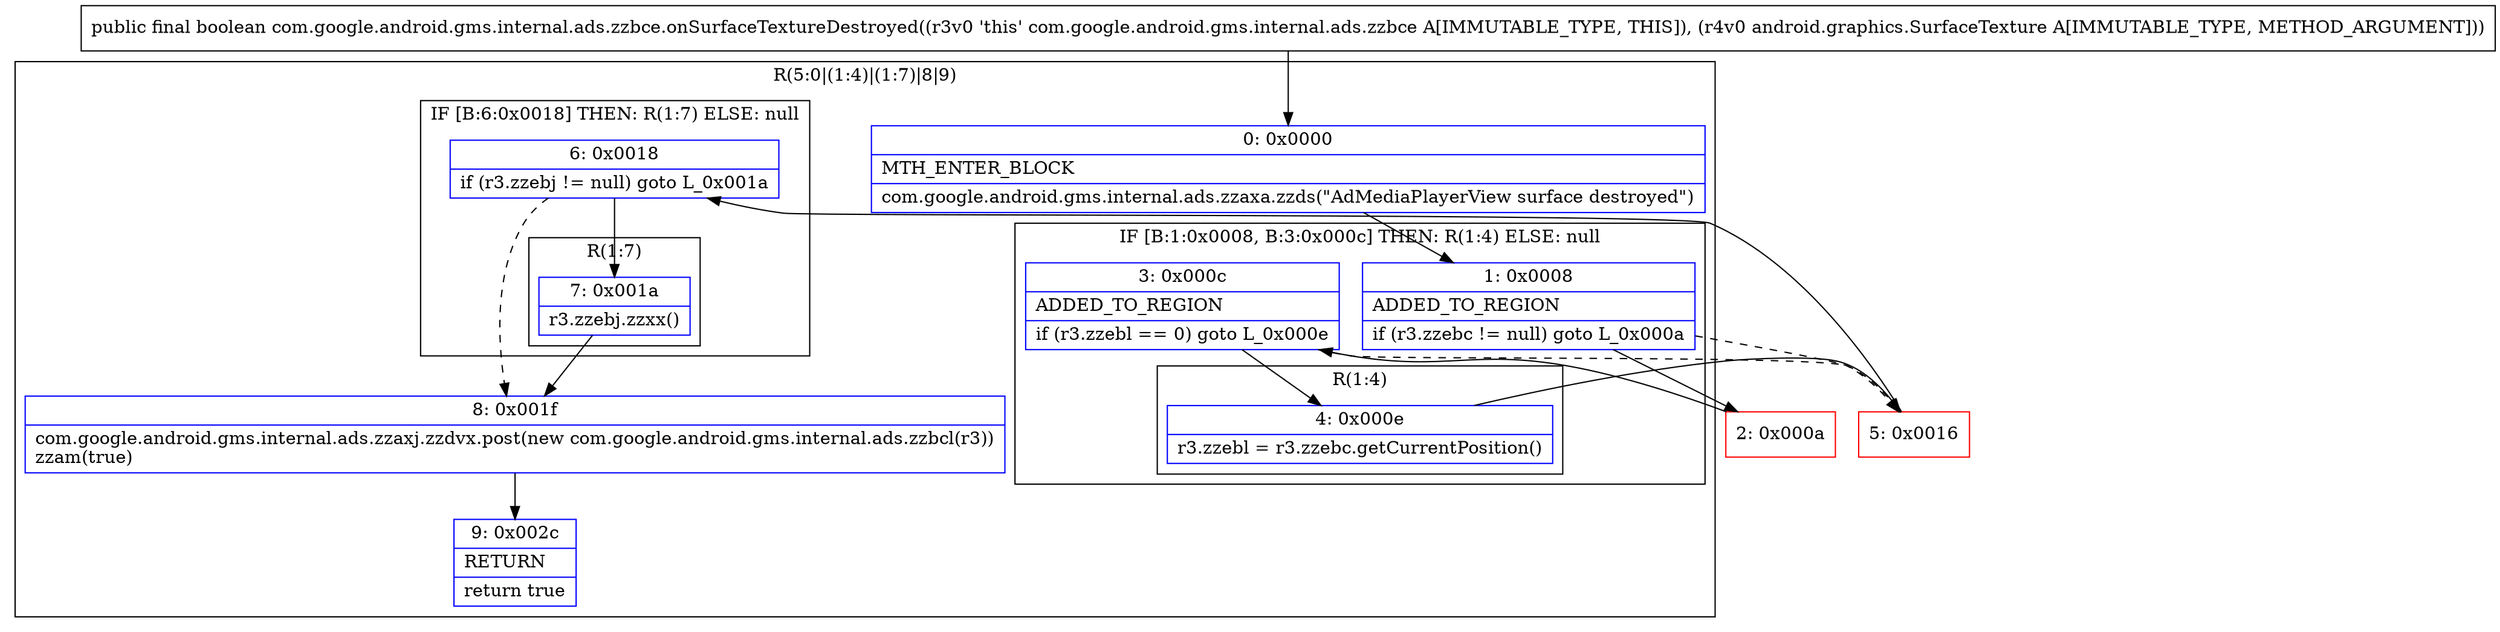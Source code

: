 digraph "CFG forcom.google.android.gms.internal.ads.zzbce.onSurfaceTextureDestroyed(Landroid\/graphics\/SurfaceTexture;)Z" {
subgraph cluster_Region_1271207760 {
label = "R(5:0|(1:4)|(1:7)|8|9)";
node [shape=record,color=blue];
Node_0 [shape=record,label="{0\:\ 0x0000|MTH_ENTER_BLOCK\l|com.google.android.gms.internal.ads.zzaxa.zzds(\"AdMediaPlayerView surface destroyed\")\l}"];
subgraph cluster_IfRegion_524609690 {
label = "IF [B:1:0x0008, B:3:0x000c] THEN: R(1:4) ELSE: null";
node [shape=record,color=blue];
Node_1 [shape=record,label="{1\:\ 0x0008|ADDED_TO_REGION\l|if (r3.zzebc != null) goto L_0x000a\l}"];
Node_3 [shape=record,label="{3\:\ 0x000c|ADDED_TO_REGION\l|if (r3.zzebl == 0) goto L_0x000e\l}"];
subgraph cluster_Region_479471555 {
label = "R(1:4)";
node [shape=record,color=blue];
Node_4 [shape=record,label="{4\:\ 0x000e|r3.zzebl = r3.zzebc.getCurrentPosition()\l}"];
}
}
subgraph cluster_IfRegion_1988783194 {
label = "IF [B:6:0x0018] THEN: R(1:7) ELSE: null";
node [shape=record,color=blue];
Node_6 [shape=record,label="{6\:\ 0x0018|if (r3.zzebj != null) goto L_0x001a\l}"];
subgraph cluster_Region_362187340 {
label = "R(1:7)";
node [shape=record,color=blue];
Node_7 [shape=record,label="{7\:\ 0x001a|r3.zzebj.zzxx()\l}"];
}
}
Node_8 [shape=record,label="{8\:\ 0x001f|com.google.android.gms.internal.ads.zzaxj.zzdvx.post(new com.google.android.gms.internal.ads.zzbcl(r3))\lzzam(true)\l}"];
Node_9 [shape=record,label="{9\:\ 0x002c|RETURN\l|return true\l}"];
}
Node_2 [shape=record,color=red,label="{2\:\ 0x000a}"];
Node_5 [shape=record,color=red,label="{5\:\ 0x0016}"];
MethodNode[shape=record,label="{public final boolean com.google.android.gms.internal.ads.zzbce.onSurfaceTextureDestroyed((r3v0 'this' com.google.android.gms.internal.ads.zzbce A[IMMUTABLE_TYPE, THIS]), (r4v0 android.graphics.SurfaceTexture A[IMMUTABLE_TYPE, METHOD_ARGUMENT])) }"];
MethodNode -> Node_0;
Node_0 -> Node_1;
Node_1 -> Node_2;
Node_1 -> Node_5[style=dashed];
Node_3 -> Node_4;
Node_3 -> Node_5[style=dashed];
Node_4 -> Node_5;
Node_6 -> Node_7;
Node_6 -> Node_8[style=dashed];
Node_7 -> Node_8;
Node_8 -> Node_9;
Node_2 -> Node_3;
Node_5 -> Node_6;
}

